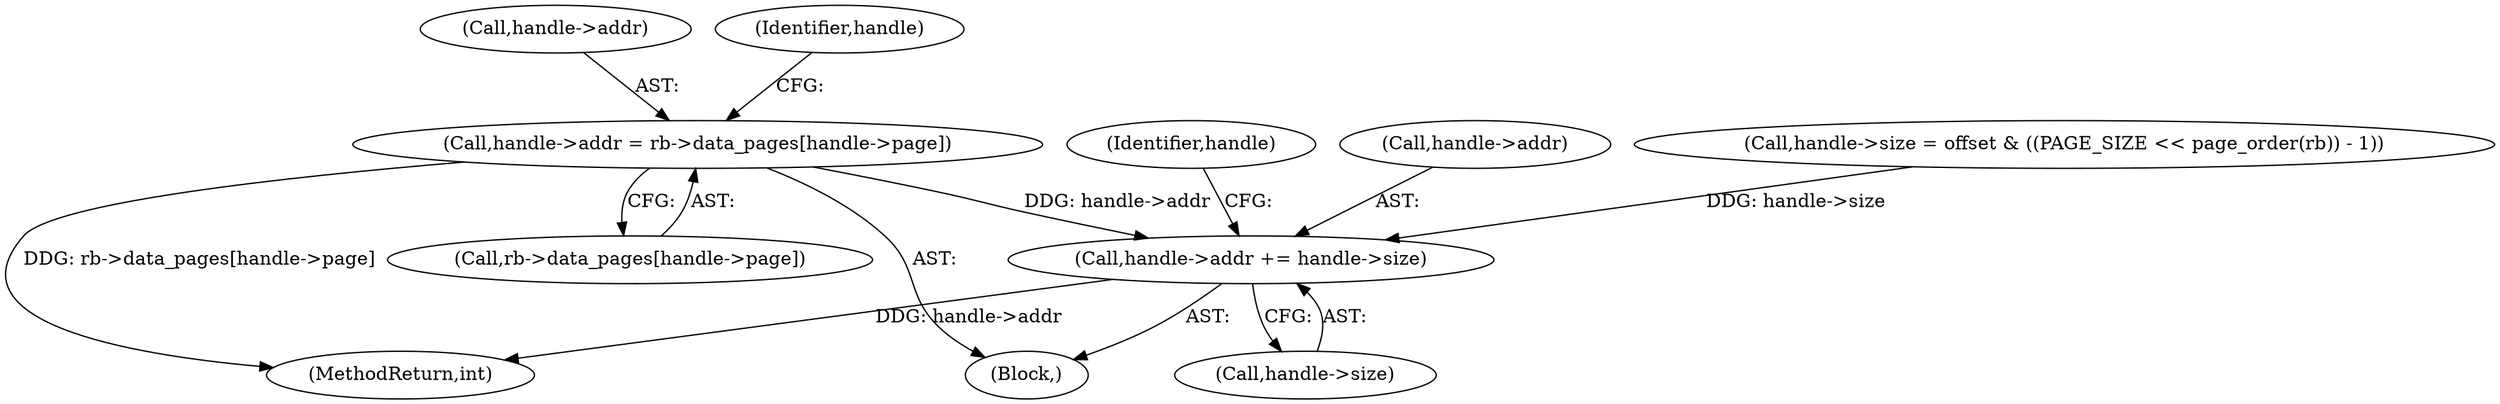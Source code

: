 digraph "0_linux_a8b0ca17b80e92faab46ee7179ba9e99ccb61233_68@array" {
"1000289" [label="(Call,handle->addr = rb->data_pages[handle->page])"];
"1000300" [label="(Call,handle->addr += handle->size)"];
"1000293" [label="(Call,rb->data_pages[handle->page])"];
"1000300" [label="(Call,handle->addr += handle->size)"];
"1000309" [label="(Identifier,handle)"];
"1000108" [label="(Block,)"];
"1000290" [label="(Call,handle->addr)"];
"1000301" [label="(Call,handle->addr)"];
"1000304" [label="(Call,handle->size)"];
"1000289" [label="(Call,handle->addr = rb->data_pages[handle->page])"];
"1000376" [label="(MethodReturn,int)"];
"1000302" [label="(Identifier,handle)"];
"1000277" [label="(Call,handle->size = offset & ((PAGE_SIZE << page_order(rb)) - 1))"];
"1000289" -> "1000108"  [label="AST: "];
"1000289" -> "1000293"  [label="CFG: "];
"1000290" -> "1000289"  [label="AST: "];
"1000293" -> "1000289"  [label="AST: "];
"1000302" -> "1000289"  [label="CFG: "];
"1000289" -> "1000376"  [label="DDG: rb->data_pages[handle->page]"];
"1000289" -> "1000300"  [label="DDG: handle->addr"];
"1000300" -> "1000108"  [label="AST: "];
"1000300" -> "1000304"  [label="CFG: "];
"1000301" -> "1000300"  [label="AST: "];
"1000304" -> "1000300"  [label="AST: "];
"1000309" -> "1000300"  [label="CFG: "];
"1000300" -> "1000376"  [label="DDG: handle->addr"];
"1000277" -> "1000300"  [label="DDG: handle->size"];
}
